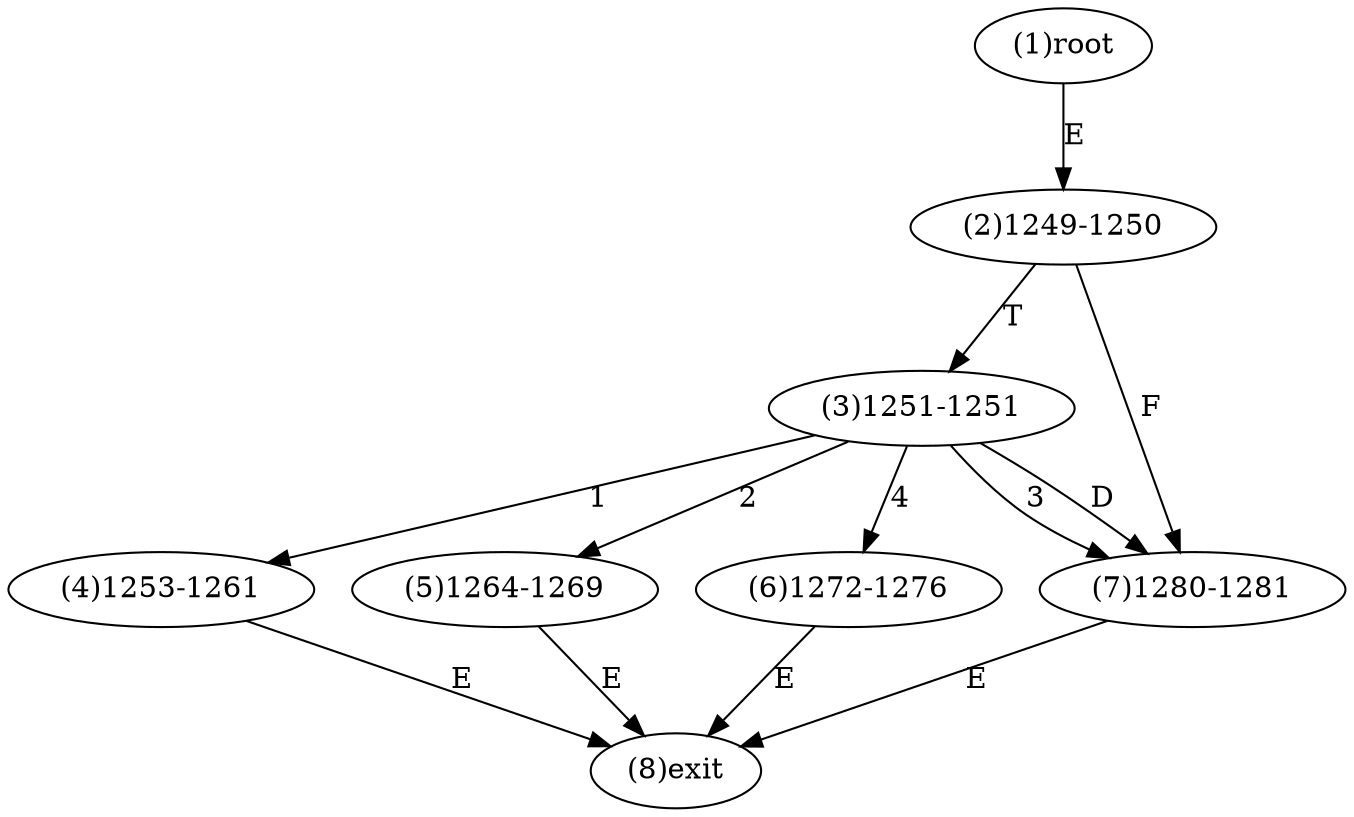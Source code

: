 digraph "" { 
1[ label="(1)root"];
2[ label="(2)1249-1250"];
3[ label="(3)1251-1251"];
4[ label="(4)1253-1261"];
5[ label="(5)1264-1269"];
6[ label="(6)1272-1276"];
7[ label="(7)1280-1281"];
8[ label="(8)exit"];
1->2[ label="E"];
2->7[ label="F"];
2->3[ label="T"];
3->4[ label="1"];
3->5[ label="2"];
3->7[ label="3"];
3->6[ label="4"];
3->7[ label="D"];
4->8[ label="E"];
5->8[ label="E"];
6->8[ label="E"];
7->8[ label="E"];
}